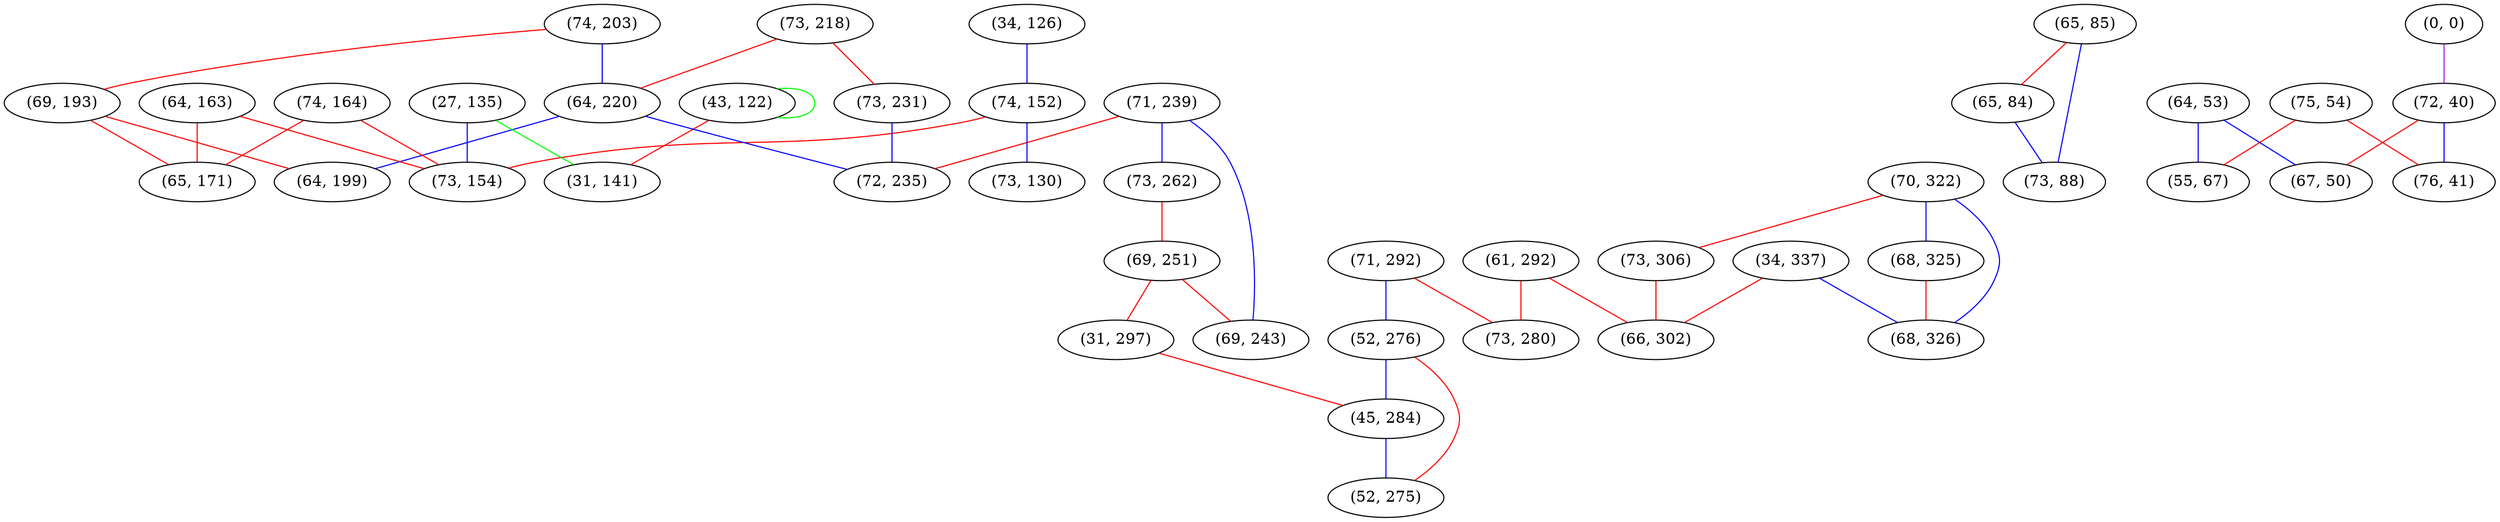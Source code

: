 graph "" {
"(73, 218)";
"(65, 85)";
"(34, 126)";
"(74, 203)";
"(71, 239)";
"(75, 54)";
"(71, 292)";
"(74, 152)";
"(43, 122)";
"(70, 322)";
"(69, 193)";
"(73, 262)";
"(65, 84)";
"(64, 220)";
"(74, 164)";
"(27, 135)";
"(73, 130)";
"(52, 276)";
"(64, 163)";
"(65, 171)";
"(34, 337)";
"(73, 154)";
"(0, 0)";
"(64, 53)";
"(68, 325)";
"(72, 40)";
"(64, 199)";
"(69, 251)";
"(61, 292)";
"(73, 88)";
"(73, 231)";
"(68, 326)";
"(31, 297)";
"(72, 235)";
"(67, 50)";
"(69, 243)";
"(55, 67)";
"(45, 284)";
"(31, 141)";
"(52, 275)";
"(73, 306)";
"(73, 280)";
"(66, 302)";
"(76, 41)";
"(73, 218)" -- "(73, 231)"  [color=red, key=0, weight=1];
"(73, 218)" -- "(64, 220)"  [color=red, key=0, weight=1];
"(65, 85)" -- "(73, 88)"  [color=blue, key=0, weight=3];
"(65, 85)" -- "(65, 84)"  [color=red, key=0, weight=1];
"(34, 126)" -- "(74, 152)"  [color=blue, key=0, weight=3];
"(74, 203)" -- "(69, 193)"  [color=red, key=0, weight=1];
"(74, 203)" -- "(64, 220)"  [color=blue, key=0, weight=3];
"(71, 239)" -- "(72, 235)"  [color=red, key=0, weight=1];
"(71, 239)" -- "(73, 262)"  [color=blue, key=0, weight=3];
"(71, 239)" -- "(69, 243)"  [color=blue, key=0, weight=3];
"(75, 54)" -- "(55, 67)"  [color=red, key=0, weight=1];
"(75, 54)" -- "(76, 41)"  [color=red, key=0, weight=1];
"(71, 292)" -- "(73, 280)"  [color=red, key=0, weight=1];
"(71, 292)" -- "(52, 276)"  [color=blue, key=0, weight=3];
"(74, 152)" -- "(73, 154)"  [color=red, key=0, weight=1];
"(74, 152)" -- "(73, 130)"  [color=blue, key=0, weight=3];
"(43, 122)" -- "(43, 122)"  [color=green, key=0, weight=2];
"(43, 122)" -- "(31, 141)"  [color=red, key=0, weight=1];
"(70, 322)" -- "(73, 306)"  [color=red, key=0, weight=1];
"(70, 322)" -- "(68, 325)"  [color=blue, key=0, weight=3];
"(70, 322)" -- "(68, 326)"  [color=blue, key=0, weight=3];
"(69, 193)" -- "(65, 171)"  [color=red, key=0, weight=1];
"(69, 193)" -- "(64, 199)"  [color=red, key=0, weight=1];
"(73, 262)" -- "(69, 251)"  [color=red, key=0, weight=1];
"(65, 84)" -- "(73, 88)"  [color=blue, key=0, weight=3];
"(64, 220)" -- "(72, 235)"  [color=blue, key=0, weight=3];
"(64, 220)" -- "(64, 199)"  [color=blue, key=0, weight=3];
"(74, 164)" -- "(73, 154)"  [color=red, key=0, weight=1];
"(74, 164)" -- "(65, 171)"  [color=red, key=0, weight=1];
"(27, 135)" -- "(73, 154)"  [color=blue, key=0, weight=3];
"(27, 135)" -- "(31, 141)"  [color=green, key=0, weight=2];
"(52, 276)" -- "(45, 284)"  [color=blue, key=0, weight=3];
"(52, 276)" -- "(52, 275)"  [color=red, key=0, weight=1];
"(64, 163)" -- "(73, 154)"  [color=red, key=0, weight=1];
"(64, 163)" -- "(65, 171)"  [color=red, key=0, weight=1];
"(34, 337)" -- "(66, 302)"  [color=red, key=0, weight=1];
"(34, 337)" -- "(68, 326)"  [color=blue, key=0, weight=3];
"(0, 0)" -- "(72, 40)"  [color=purple, key=0, weight=4];
"(64, 53)" -- "(55, 67)"  [color=blue, key=0, weight=3];
"(64, 53)" -- "(67, 50)"  [color=blue, key=0, weight=3];
"(68, 325)" -- "(68, 326)"  [color=red, key=0, weight=1];
"(72, 40)" -- "(67, 50)"  [color=red, key=0, weight=1];
"(72, 40)" -- "(76, 41)"  [color=blue, key=0, weight=3];
"(69, 251)" -- "(69, 243)"  [color=red, key=0, weight=1];
"(69, 251)" -- "(31, 297)"  [color=red, key=0, weight=1];
"(61, 292)" -- "(73, 280)"  [color=red, key=0, weight=1];
"(61, 292)" -- "(66, 302)"  [color=red, key=0, weight=1];
"(73, 231)" -- "(72, 235)"  [color=blue, key=0, weight=3];
"(31, 297)" -- "(45, 284)"  [color=red, key=0, weight=1];
"(45, 284)" -- "(52, 275)"  [color=blue, key=0, weight=3];
"(73, 306)" -- "(66, 302)"  [color=red, key=0, weight=1];
}
